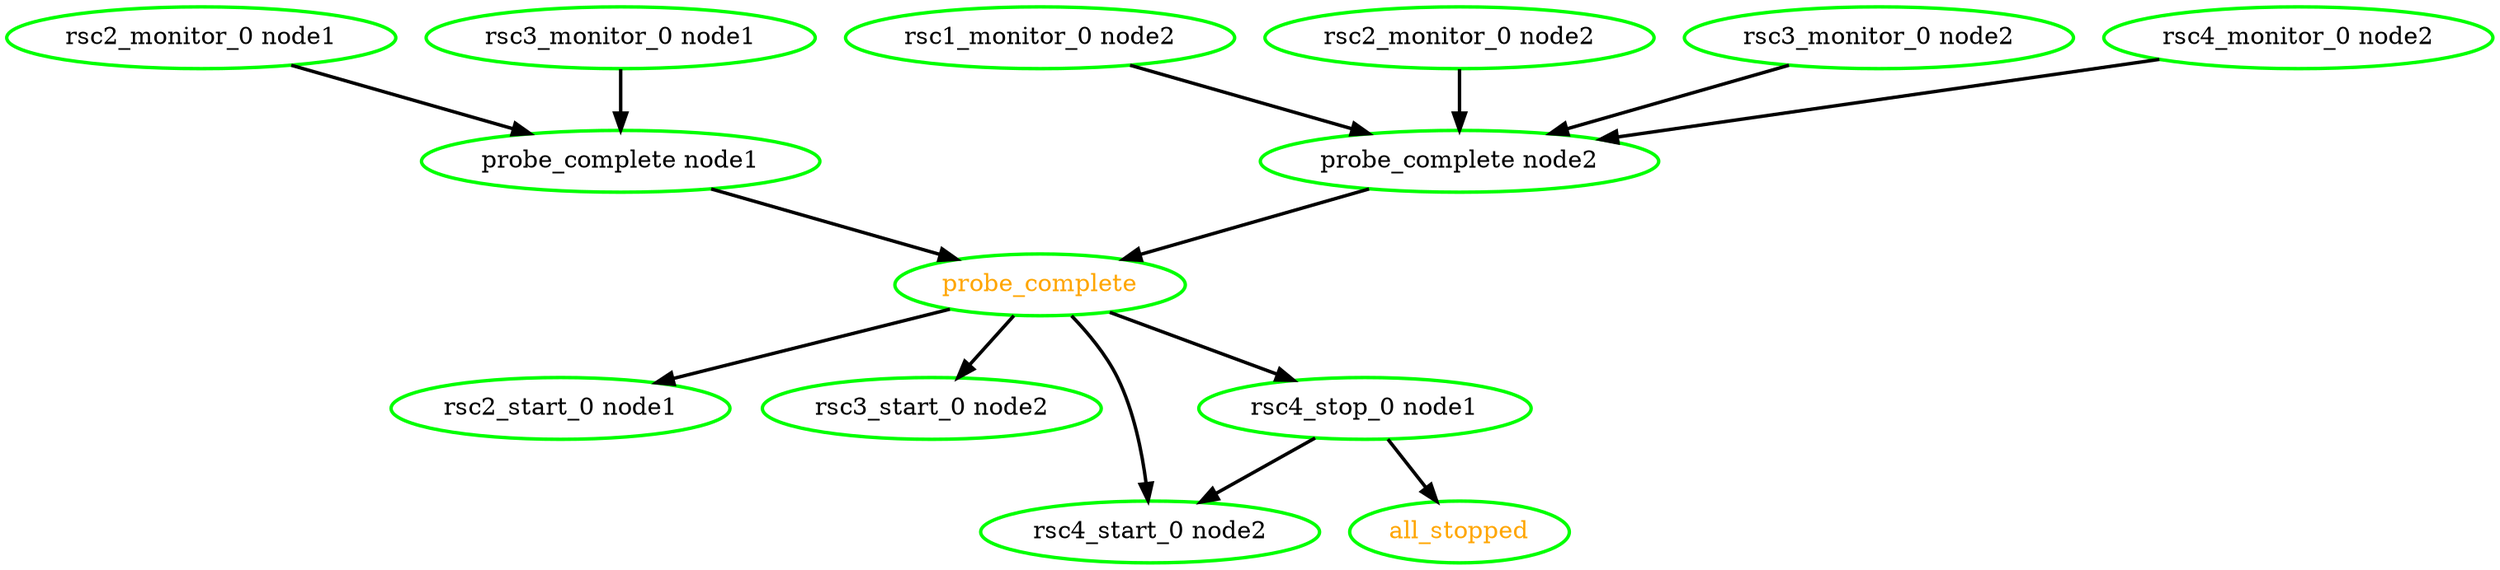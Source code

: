  digraph "g" {
"all_stopped" [ style=bold color="green" fontcolor="orange" ]
"probe_complete node1" -> "probe_complete" [ style = bold]
"probe_complete node1" [ style=bold color="green" fontcolor="black" ]
"probe_complete node2" -> "probe_complete" [ style = bold]
"probe_complete node2" [ style=bold color="green" fontcolor="black" ]
"probe_complete" -> "rsc2_start_0 node1" [ style = bold]
"probe_complete" -> "rsc3_start_0 node2" [ style = bold]
"probe_complete" -> "rsc4_start_0 node2" [ style = bold]
"probe_complete" -> "rsc4_stop_0 node1" [ style = bold]
"probe_complete" [ style=bold color="green" fontcolor="orange" ]
"rsc1_monitor_0 node2" -> "probe_complete node2" [ style = bold]
"rsc1_monitor_0 node2" [ style=bold color="green" fontcolor="black" ]
"rsc2_monitor_0 node1" -> "probe_complete node1" [ style = bold]
"rsc2_monitor_0 node1" [ style=bold color="green" fontcolor="black" ]
"rsc2_monitor_0 node2" -> "probe_complete node2" [ style = bold]
"rsc2_monitor_0 node2" [ style=bold color="green" fontcolor="black" ]
"rsc2_start_0 node1" [ style=bold color="green" fontcolor="black" ]
"rsc3_monitor_0 node1" -> "probe_complete node1" [ style = bold]
"rsc3_monitor_0 node1" [ style=bold color="green" fontcolor="black" ]
"rsc3_monitor_0 node2" -> "probe_complete node2" [ style = bold]
"rsc3_monitor_0 node2" [ style=bold color="green" fontcolor="black" ]
"rsc3_start_0 node2" [ style=bold color="green" fontcolor="black" ]
"rsc4_monitor_0 node2" -> "probe_complete node2" [ style = bold]
"rsc4_monitor_0 node2" [ style=bold color="green" fontcolor="black" ]
"rsc4_start_0 node2" [ style=bold color="green" fontcolor="black" ]
"rsc4_stop_0 node1" -> "all_stopped" [ style = bold]
"rsc4_stop_0 node1" -> "rsc4_start_0 node2" [ style = bold]
"rsc4_stop_0 node1" [ style=bold color="green" fontcolor="black" ]
}
